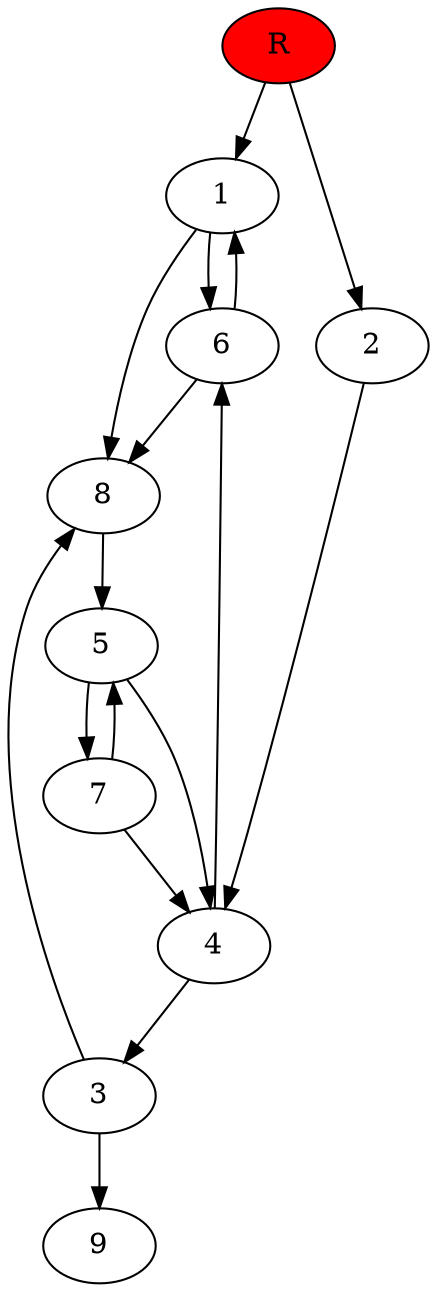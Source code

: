 digraph prb15766 {
	1
	2
	3
	4
	5
	6
	7
	8
	R [fillcolor="#ff0000" style=filled]
	1 -> 6
	1 -> 8
	2 -> 4
	3 -> 8
	3 -> 9
	4 -> 3
	4 -> 6
	5 -> 4
	5 -> 7
	6 -> 1
	6 -> 8
	7 -> 4
	7 -> 5
	8 -> 5
	R -> 1
	R -> 2
}
